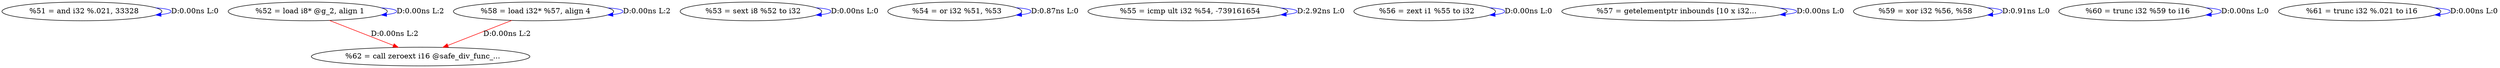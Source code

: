 digraph {
Node0x3c2e480[label="  %51 = and i32 %.021, 33328"];
Node0x3c2e480 -> Node0x3c2e480[label="D:0.00ns L:0",color=blue];
Node0x3c2e560[label="  %52 = load i8* @g_2, align 1"];
Node0x3c2e560 -> Node0x3c2e560[label="D:0.00ns L:2",color=blue];
Node0x3c2ee70[label="  %62 = call zeroext i16 @safe_div_func_..."];
Node0x3c2e560 -> Node0x3c2ee70[label="D:0.00ns L:2",color=red];
Node0x3c2e640[label="  %53 = sext i8 %52 to i32"];
Node0x3c2e640 -> Node0x3c2e640[label="D:0.00ns L:0",color=blue];
Node0x3c2e720[label="  %54 = or i32 %51, %53"];
Node0x3c2e720 -> Node0x3c2e720[label="D:0.87ns L:0",color=blue];
Node0x3c2e800[label="  %55 = icmp ult i32 %54, -739161654"];
Node0x3c2e800 -> Node0x3c2e800[label="D:2.92ns L:0",color=blue];
Node0x3c2e930[label="  %56 = zext i1 %55 to i32"];
Node0x3c2e930 -> Node0x3c2e930[label="D:0.00ns L:0",color=blue];
Node0x3c2ea10[label="  %57 = getelementptr inbounds [10 x i32..."];
Node0x3c2ea10 -> Node0x3c2ea10[label="D:0.00ns L:0",color=blue];
Node0x3c2eaf0[label="  %58 = load i32* %57, align 4"];
Node0x3c2eaf0 -> Node0x3c2eaf0[label="D:0.00ns L:2",color=blue];
Node0x3c2eaf0 -> Node0x3c2ee70[label="D:0.00ns L:2",color=red];
Node0x3c2ebd0[label="  %59 = xor i32 %56, %58"];
Node0x3c2ebd0 -> Node0x3c2ebd0[label="D:0.91ns L:0",color=blue];
Node0x3c2ecb0[label="  %60 = trunc i32 %59 to i16"];
Node0x3c2ecb0 -> Node0x3c2ecb0[label="D:0.00ns L:0",color=blue];
Node0x3c2ed90[label="  %61 = trunc i32 %.021 to i16"];
Node0x3c2ed90 -> Node0x3c2ed90[label="D:0.00ns L:0",color=blue];
}
